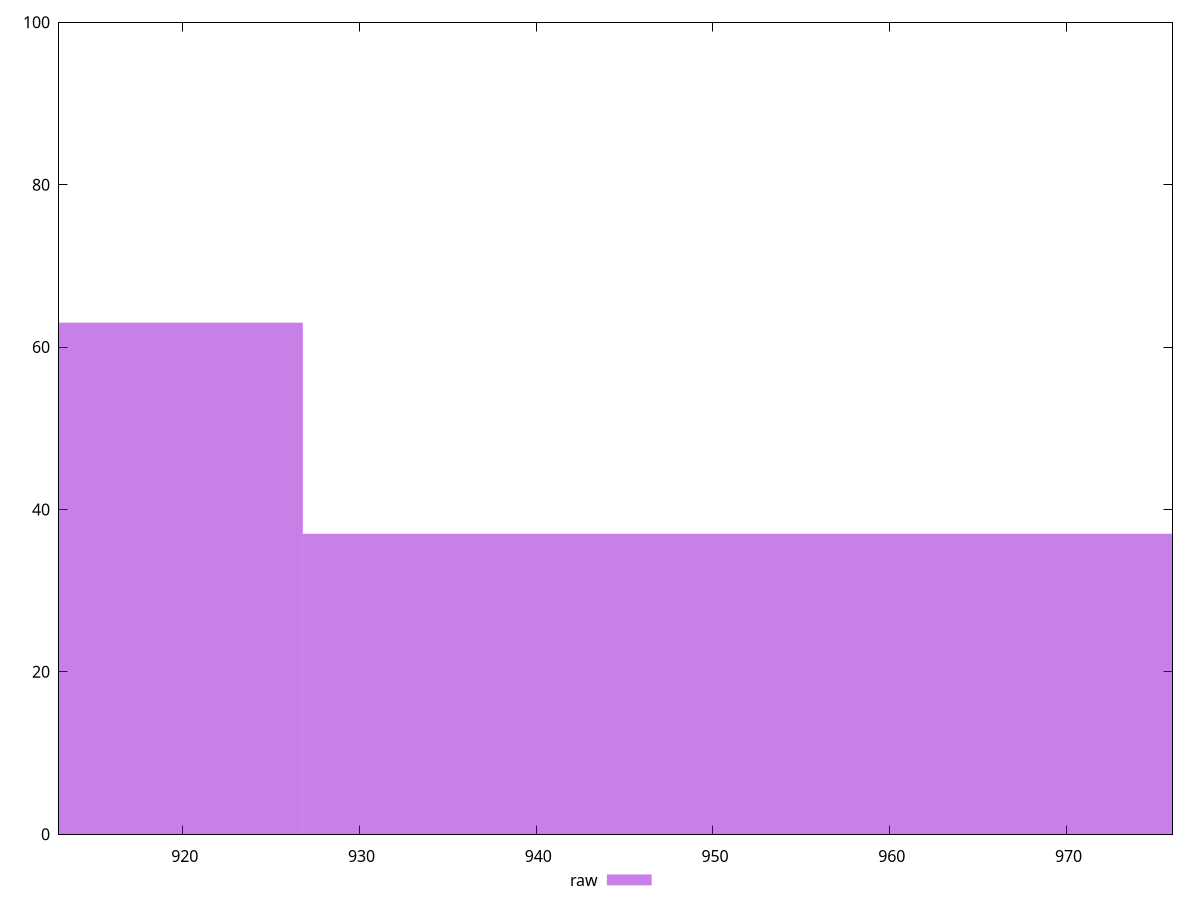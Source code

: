 reset

$raw <<EOF
951.845287619412 37
901.7481672183903 63
EOF

set key outside below
set boxwidth 50.097120401021684
set xrange [913:976]
set yrange [0:100]
set style fill transparent solid 0.5 noborder
set terminal svg size 640, 490 enhanced background rgb 'white'
set output "report_00007_2020-12-11T15:55:29.892Z/render-blocking-resources/samples/pages+cached+nointeractive/raw/histogram.svg"

plot $raw title "raw" with boxes

reset
